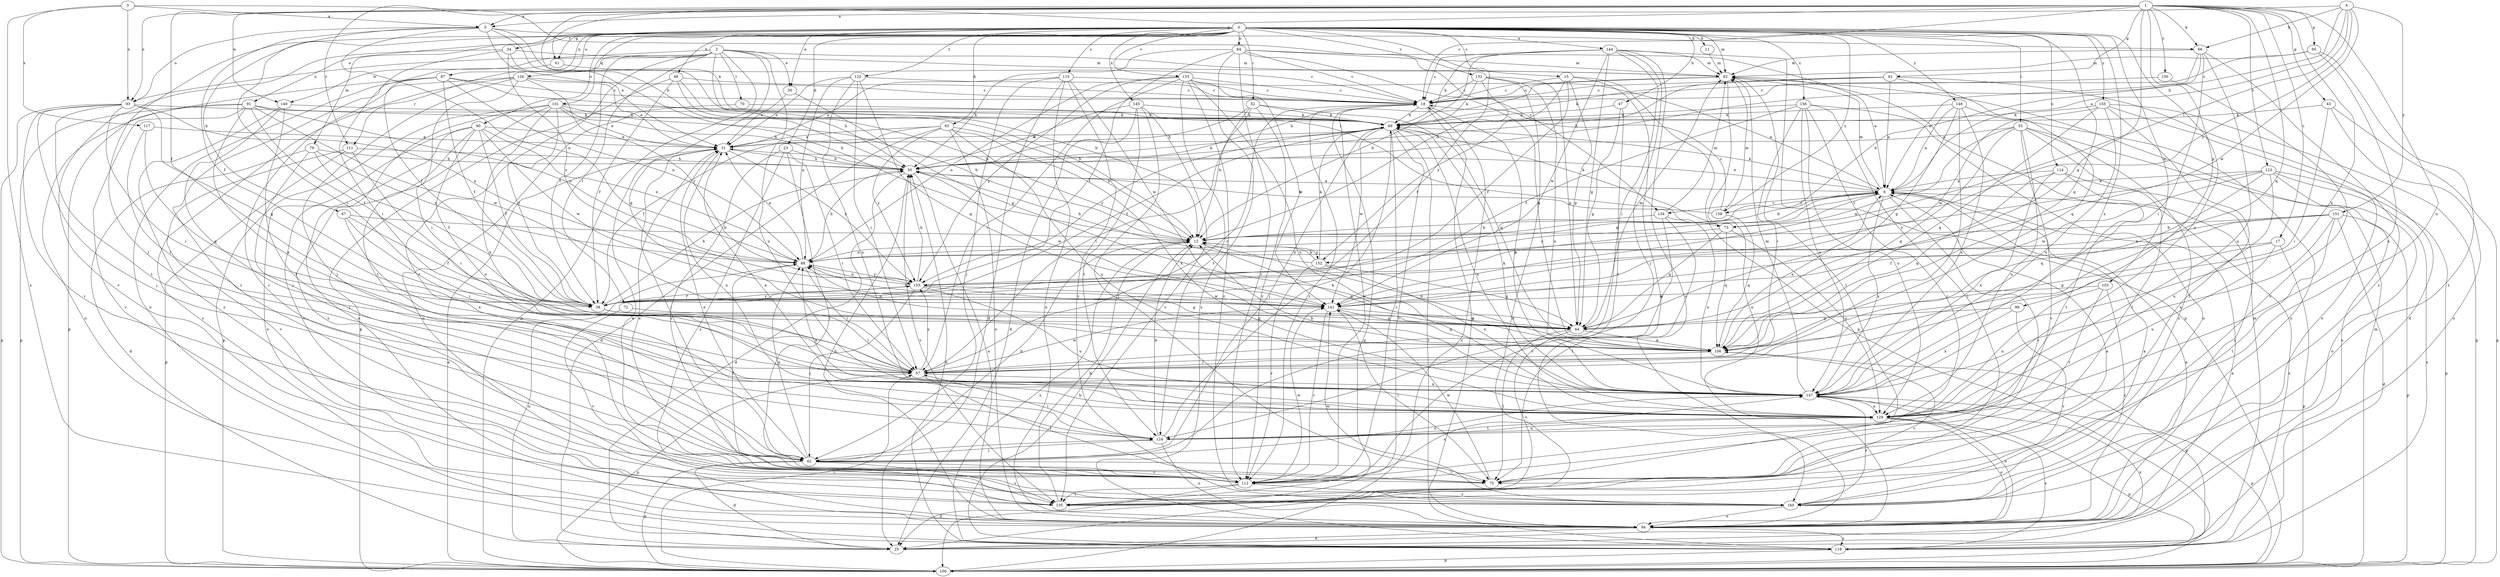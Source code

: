 strict digraph  {
0;
1;
2;
3;
4;
5;
6;
11;
12;
15;
17;
18;
23;
25;
30;
31;
34;
38;
41;
42;
43;
44;
47;
48;
50;
52;
55;
57;
62;
65;
66;
67;
69;
70;
72;
73;
75;
79;
82;
84;
87;
88;
90;
91;
93;
94;
95;
99;
100;
101;
103;
106;
111;
112;
114;
115;
117;
118;
122;
123;
124;
126;
129;
132;
133;
134;
135;
140;
141;
144;
145;
147;
148;
150;
151;
152;
153;
155;
156;
158;
160;
0 -> 11  [label=b];
0 -> 12  [label=b];
0 -> 15  [label=c];
0 -> 23  [label=d];
0 -> 30  [label=e];
0 -> 34  [label=f];
0 -> 41  [label=g];
0 -> 47  [label=h];
0 -> 48  [label=h];
0 -> 52  [label=i];
0 -> 55  [label=i];
0 -> 57  [label=i];
0 -> 62  [label=j];
0 -> 65  [label=k];
0 -> 79  [label=m];
0 -> 82  [label=m];
0 -> 84  [label=n];
0 -> 87  [label=n];
0 -> 90  [label=o];
0 -> 91  [label=o];
0 -> 101  [label=q];
0 -> 103  [label=q];
0 -> 106  [label=q];
0 -> 114  [label=s];
0 -> 115  [label=s];
0 -> 122  [label=t];
0 -> 126  [label=u];
0 -> 129  [label=u];
0 -> 132  [label=v];
0 -> 133  [label=v];
0 -> 144  [label=x];
0 -> 145  [label=x];
0 -> 147  [label=x];
0 -> 148  [label=y];
0 -> 155  [label=z];
0 -> 156  [label=z];
0 -> 158  [label=z];
1 -> 5  [label=a];
1 -> 17  [label=c];
1 -> 18  [label=c];
1 -> 38  [label=f];
1 -> 41  [label=g];
1 -> 42  [label=g];
1 -> 43  [label=g];
1 -> 44  [label=g];
1 -> 50  [label=h];
1 -> 66  [label=k];
1 -> 93  [label=o];
1 -> 95  [label=p];
1 -> 99  [label=p];
1 -> 106  [label=q];
1 -> 111  [label=r];
1 -> 123  [label=t];
1 -> 129  [label=u];
1 -> 140  [label=w];
1 -> 147  [label=x];
1 -> 150  [label=y];
2 -> 12  [label=b];
2 -> 30  [label=e];
2 -> 38  [label=f];
2 -> 70  [label=l];
2 -> 72  [label=l];
2 -> 82  [label=m];
2 -> 93  [label=o];
2 -> 100  [label=p];
2 -> 106  [label=q];
2 -> 111  [label=r];
2 -> 112  [label=r];
2 -> 129  [label=u];
2 -> 140  [label=w];
3 -> 5  [label=a];
3 -> 93  [label=o];
3 -> 117  [label=s];
3 -> 118  [label=s];
3 -> 134  [label=v];
4 -> 5  [label=a];
4 -> 6  [label=a];
4 -> 50  [label=h];
4 -> 66  [label=k];
4 -> 73  [label=l];
4 -> 141  [label=w];
4 -> 151  [label=y];
4 -> 152  [label=y];
5 -> 31  [label=e];
5 -> 38  [label=f];
5 -> 66  [label=k];
5 -> 67  [label=k];
5 -> 69  [label=k];
5 -> 73  [label=l];
5 -> 88  [label=n];
5 -> 93  [label=o];
6 -> 12  [label=b];
6 -> 31  [label=e];
6 -> 69  [label=k];
6 -> 73  [label=l];
6 -> 82  [label=m];
6 -> 112  [label=r];
6 -> 118  [label=s];
6 -> 134  [label=v];
6 -> 147  [label=x];
6 -> 158  [label=z];
11 -> 82  [label=m];
12 -> 88  [label=n];
12 -> 106  [label=q];
12 -> 118  [label=s];
12 -> 152  [label=y];
15 -> 18  [label=c];
15 -> 38  [label=f];
15 -> 44  [label=g];
15 -> 100  [label=p];
15 -> 152  [label=y];
15 -> 160  [label=z];
17 -> 44  [label=g];
17 -> 88  [label=n];
17 -> 100  [label=p];
17 -> 129  [label=u];
18 -> 69  [label=k];
18 -> 94  [label=o];
18 -> 100  [label=p];
18 -> 112  [label=r];
18 -> 147  [label=x];
23 -> 50  [label=h];
23 -> 57  [label=i];
23 -> 75  [label=l];
23 -> 112  [label=r];
23 -> 160  [label=z];
25 -> 6  [label=a];
25 -> 88  [label=n];
25 -> 147  [label=x];
30 -> 31  [label=e];
30 -> 44  [label=g];
31 -> 50  [label=h];
31 -> 62  [label=j];
31 -> 129  [label=u];
31 -> 153  [label=y];
34 -> 12  [label=b];
34 -> 57  [label=i];
34 -> 82  [label=m];
34 -> 135  [label=v];
34 -> 153  [label=y];
38 -> 44  [label=g];
38 -> 50  [label=h];
38 -> 57  [label=i];
38 -> 153  [label=y];
41 -> 18  [label=c];
41 -> 38  [label=f];
42 -> 6  [label=a];
42 -> 18  [label=c];
42 -> 25  [label=d];
42 -> 50  [label=h];
42 -> 69  [label=k];
42 -> 106  [label=q];
43 -> 57  [label=i];
43 -> 69  [label=k];
43 -> 94  [label=o];
43 -> 100  [label=p];
44 -> 75  [label=l];
44 -> 82  [label=m];
44 -> 88  [label=n];
44 -> 106  [label=q];
44 -> 135  [label=v];
47 -> 44  [label=g];
47 -> 69  [label=k];
47 -> 124  [label=t];
48 -> 12  [label=b];
48 -> 18  [label=c];
48 -> 38  [label=f];
48 -> 50  [label=h];
48 -> 100  [label=p];
50 -> 6  [label=a];
50 -> 25  [label=d];
50 -> 69  [label=k];
50 -> 94  [label=o];
50 -> 135  [label=v];
50 -> 141  [label=w];
52 -> 12  [label=b];
52 -> 50  [label=h];
52 -> 57  [label=i];
52 -> 69  [label=k];
52 -> 106  [label=q];
52 -> 112  [label=r];
55 -> 31  [label=e];
55 -> 75  [label=l];
55 -> 106  [label=q];
55 -> 118  [label=s];
55 -> 129  [label=u];
55 -> 135  [label=v];
55 -> 141  [label=w];
55 -> 160  [label=z];
57 -> 18  [label=c];
57 -> 100  [label=p];
57 -> 112  [label=r];
57 -> 141  [label=w];
57 -> 147  [label=x];
57 -> 153  [label=y];
62 -> 12  [label=b];
62 -> 25  [label=d];
62 -> 31  [label=e];
62 -> 75  [label=l];
62 -> 88  [label=n];
62 -> 100  [label=p];
62 -> 112  [label=r];
62 -> 124  [label=t];
62 -> 135  [label=v];
62 -> 147  [label=x];
65 -> 12  [label=b];
65 -> 25  [label=d];
65 -> 31  [label=e];
65 -> 38  [label=f];
65 -> 94  [label=o];
65 -> 129  [label=u];
65 -> 147  [label=x];
65 -> 153  [label=y];
66 -> 6  [label=a];
66 -> 12  [label=b];
66 -> 57  [label=i];
66 -> 82  [label=m];
66 -> 129  [label=u];
66 -> 160  [label=z];
67 -> 12  [label=b];
67 -> 38  [label=f];
67 -> 57  [label=i];
67 -> 147  [label=x];
69 -> 31  [label=e];
69 -> 38  [label=f];
69 -> 62  [label=j];
69 -> 112  [label=r];
69 -> 118  [label=s];
69 -> 129  [label=u];
69 -> 135  [label=v];
69 -> 141  [label=w];
69 -> 153  [label=y];
70 -> 69  [label=k];
70 -> 94  [label=o];
72 -> 44  [label=g];
72 -> 135  [label=v];
73 -> 44  [label=g];
73 -> 69  [label=k];
73 -> 106  [label=q];
73 -> 129  [label=u];
73 -> 153  [label=y];
75 -> 31  [label=e];
75 -> 141  [label=w];
79 -> 25  [label=d];
79 -> 38  [label=f];
79 -> 50  [label=h];
79 -> 62  [label=j];
79 -> 88  [label=n];
82 -> 18  [label=c];
82 -> 50  [label=h];
82 -> 75  [label=l];
82 -> 94  [label=o];
84 -> 6  [label=a];
84 -> 18  [label=c];
84 -> 38  [label=f];
84 -> 50  [label=h];
84 -> 82  [label=m];
84 -> 106  [label=q];
84 -> 112  [label=r];
84 -> 118  [label=s];
87 -> 12  [label=b];
87 -> 18  [label=c];
87 -> 38  [label=f];
87 -> 88  [label=n];
87 -> 94  [label=o];
87 -> 100  [label=p];
87 -> 112  [label=r];
88 -> 6  [label=a];
88 -> 31  [label=e];
88 -> 50  [label=h];
88 -> 57  [label=i];
88 -> 75  [label=l];
88 -> 153  [label=y];
90 -> 31  [label=e];
90 -> 38  [label=f];
90 -> 88  [label=n];
90 -> 94  [label=o];
90 -> 129  [label=u];
90 -> 135  [label=v];
90 -> 141  [label=w];
90 -> 160  [label=z];
91 -> 38  [label=f];
91 -> 69  [label=k];
91 -> 88  [label=n];
91 -> 94  [label=o];
91 -> 100  [label=p];
91 -> 135  [label=v];
91 -> 141  [label=w];
91 -> 147  [label=x];
93 -> 44  [label=g];
93 -> 57  [label=i];
93 -> 62  [label=j];
93 -> 69  [label=k];
93 -> 88  [label=n];
93 -> 100  [label=p];
93 -> 112  [label=r];
93 -> 124  [label=t];
94 -> 6  [label=a];
94 -> 25  [label=d];
94 -> 50  [label=h];
94 -> 118  [label=s];
95 -> 18  [label=c];
95 -> 82  [label=m];
95 -> 129  [label=u];
95 -> 160  [label=z];
99 -> 44  [label=g];
99 -> 135  [label=v];
99 -> 147  [label=x];
100 -> 18  [label=c];
100 -> 31  [label=e];
100 -> 57  [label=i];
100 -> 82  [label=m];
101 -> 12  [label=b];
101 -> 31  [label=e];
101 -> 38  [label=f];
101 -> 50  [label=h];
101 -> 69  [label=k];
101 -> 94  [label=o];
101 -> 100  [label=p];
101 -> 124  [label=t];
101 -> 147  [label=x];
103 -> 124  [label=t];
103 -> 129  [label=u];
103 -> 141  [label=w];
103 -> 160  [label=z];
106 -> 6  [label=a];
106 -> 12  [label=b];
106 -> 57  [label=i];
106 -> 135  [label=v];
111 -> 50  [label=h];
111 -> 57  [label=i];
111 -> 100  [label=p];
111 -> 135  [label=v];
112 -> 18  [label=c];
112 -> 25  [label=d];
112 -> 31  [label=e];
112 -> 135  [label=v];
112 -> 141  [label=w];
112 -> 147  [label=x];
112 -> 160  [label=z];
114 -> 6  [label=a];
114 -> 106  [label=q];
114 -> 124  [label=t];
114 -> 147  [label=x];
114 -> 160  [label=z];
115 -> 18  [label=c];
115 -> 25  [label=d];
115 -> 31  [label=e];
115 -> 62  [label=j];
115 -> 94  [label=o];
115 -> 141  [label=w];
115 -> 160  [label=z];
117 -> 31  [label=e];
117 -> 57  [label=i];
117 -> 106  [label=q];
118 -> 12  [label=b];
118 -> 50  [label=h];
118 -> 82  [label=m];
118 -> 100  [label=p];
118 -> 106  [label=q];
122 -> 18  [label=c];
122 -> 31  [label=e];
122 -> 57  [label=i];
122 -> 88  [label=n];
122 -> 106  [label=q];
122 -> 129  [label=u];
123 -> 6  [label=a];
123 -> 94  [label=o];
123 -> 100  [label=p];
123 -> 106  [label=q];
123 -> 118  [label=s];
123 -> 129  [label=u];
123 -> 141  [label=w];
123 -> 153  [label=y];
124 -> 12  [label=b];
124 -> 57  [label=i];
124 -> 62  [label=j];
124 -> 69  [label=k];
124 -> 94  [label=o];
124 -> 129  [label=u];
126 -> 18  [label=c];
126 -> 31  [label=e];
126 -> 57  [label=i];
126 -> 62  [label=j];
126 -> 112  [label=r];
126 -> 118  [label=s];
126 -> 153  [label=y];
129 -> 31  [label=e];
129 -> 88  [label=n];
129 -> 94  [label=o];
129 -> 100  [label=p];
129 -> 118  [label=s];
129 -> 124  [label=t];
132 -> 18  [label=c];
132 -> 25  [label=d];
132 -> 38  [label=f];
132 -> 44  [label=g];
132 -> 69  [label=k];
132 -> 147  [label=x];
133 -> 6  [label=a];
133 -> 18  [label=c];
133 -> 57  [label=i];
133 -> 88  [label=n];
133 -> 124  [label=t];
133 -> 129  [label=u];
133 -> 141  [label=w];
133 -> 153  [label=y];
133 -> 160  [label=z];
134 -> 12  [label=b];
134 -> 75  [label=l];
134 -> 82  [label=m];
134 -> 112  [label=r];
134 -> 147  [label=x];
135 -> 6  [label=a];
135 -> 12  [label=b];
140 -> 62  [label=j];
140 -> 69  [label=k];
140 -> 124  [label=t];
140 -> 160  [label=z];
141 -> 44  [label=g];
141 -> 75  [label=l];
141 -> 88  [label=n];
141 -> 106  [label=q];
141 -> 112  [label=r];
144 -> 12  [label=b];
144 -> 18  [label=c];
144 -> 44  [label=g];
144 -> 57  [label=i];
144 -> 62  [label=j];
144 -> 69  [label=k];
144 -> 82  [label=m];
144 -> 94  [label=o];
144 -> 100  [label=p];
144 -> 141  [label=w];
145 -> 25  [label=d];
145 -> 50  [label=h];
145 -> 69  [label=k];
145 -> 75  [label=l];
145 -> 124  [label=t];
145 -> 135  [label=v];
147 -> 12  [label=b];
147 -> 69  [label=k];
147 -> 82  [label=m];
147 -> 94  [label=o];
147 -> 100  [label=p];
147 -> 129  [label=u];
147 -> 160  [label=z];
148 -> 6  [label=a];
148 -> 44  [label=g];
148 -> 57  [label=i];
148 -> 69  [label=k];
148 -> 94  [label=o];
148 -> 147  [label=x];
150 -> 18  [label=c];
150 -> 135  [label=v];
151 -> 12  [label=b];
151 -> 25  [label=d];
151 -> 38  [label=f];
151 -> 75  [label=l];
151 -> 88  [label=n];
151 -> 100  [label=p];
151 -> 147  [label=x];
152 -> 12  [label=b];
152 -> 44  [label=g];
152 -> 50  [label=h];
152 -> 69  [label=k];
152 -> 112  [label=r];
152 -> 147  [label=x];
153 -> 6  [label=a];
153 -> 38  [label=f];
153 -> 44  [label=g];
153 -> 50  [label=h];
153 -> 62  [label=j];
153 -> 88  [label=n];
153 -> 129  [label=u];
153 -> 141  [label=w];
155 -> 69  [label=k];
155 -> 75  [label=l];
155 -> 94  [label=o];
155 -> 100  [label=p];
155 -> 106  [label=q];
155 -> 141  [label=w];
155 -> 147  [label=x];
156 -> 38  [label=f];
156 -> 57  [label=i];
156 -> 69  [label=k];
156 -> 75  [label=l];
156 -> 94  [label=o];
156 -> 112  [label=r];
156 -> 129  [label=u];
156 -> 147  [label=x];
158 -> 18  [label=c];
158 -> 50  [label=h];
158 -> 82  [label=m];
158 -> 106  [label=q];
160 -> 6  [label=a];
160 -> 94  [label=o];
160 -> 141  [label=w];
}
